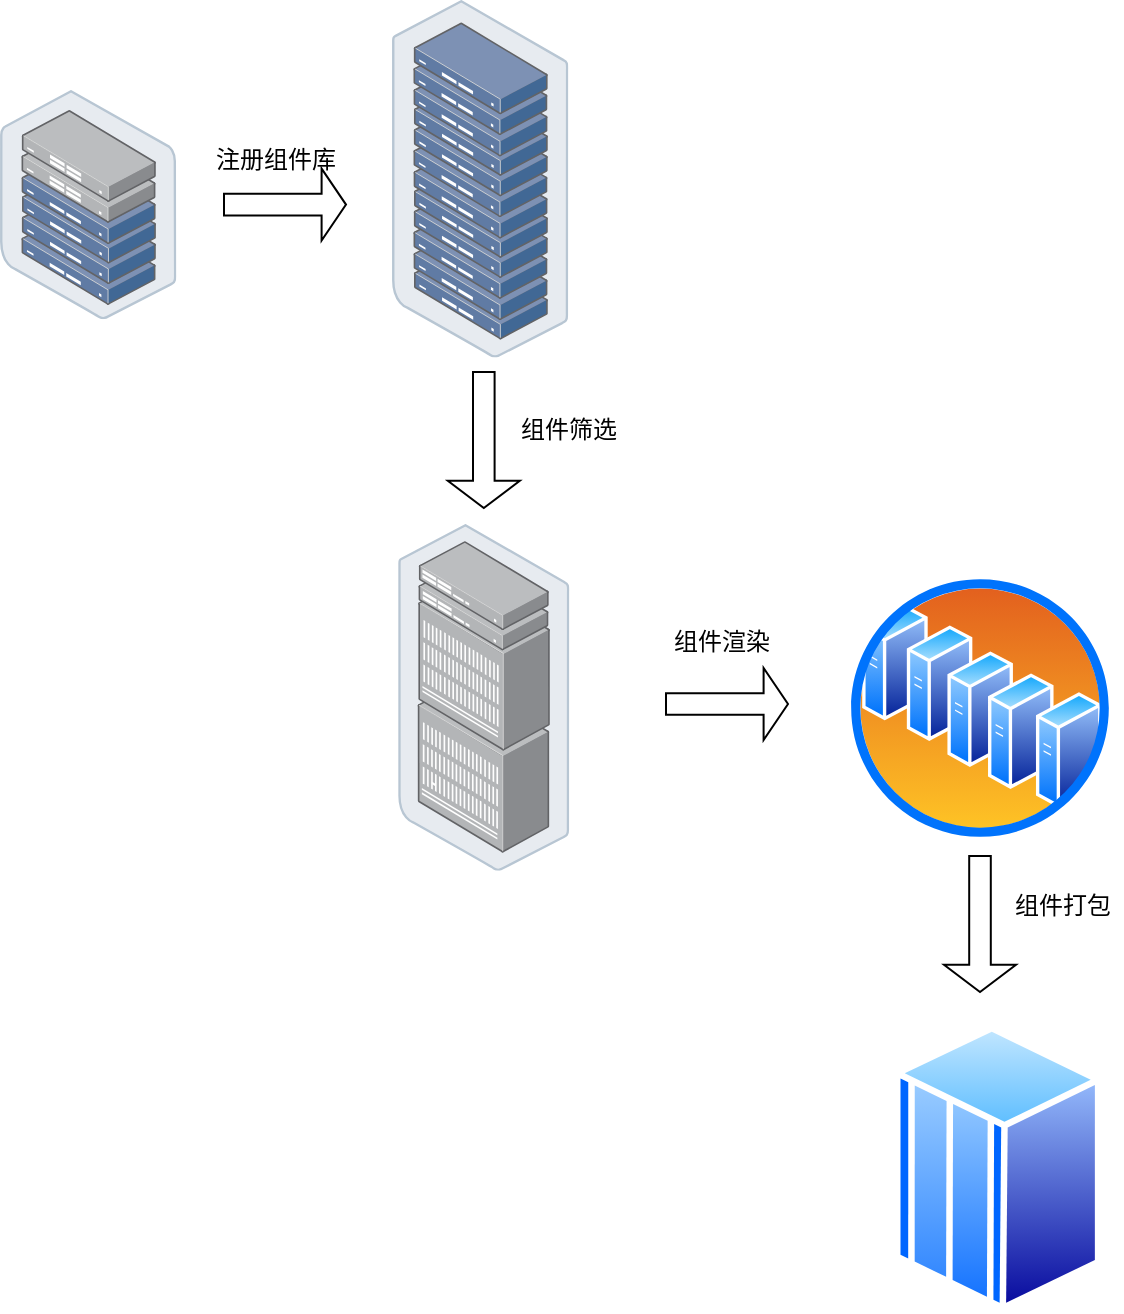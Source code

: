 <mxfile version="13.10.1" type="github">
  <diagram id="tpv55C-0w3iaEGww_xRZ" name="第 1 页">
    <mxGraphModel dx="946" dy="561" grid="0" gridSize="10" guides="1" tooltips="1" connect="1" arrows="1" fold="1" page="1" pageScale="1" pageWidth="827" pageHeight="1169" math="0" shadow="0">
      <root>
        <mxCell id="0" />
        <mxCell id="1" parent="0" />
        <mxCell id="uhtGQ1a7Ukxr5xWhjsB--1" value="" style="points=[];aspect=fixed;html=1;align=center;shadow=0;dashed=0;image;image=img/lib/allied_telesis/storage/Datacenter_Server_Rack.svg;" vertex="1" parent="1">
          <mxGeometry x="258" y="101" width="88.2" height="178.8" as="geometry" />
        </mxCell>
        <mxCell id="uhtGQ1a7Ukxr5xWhjsB--2" value="" style="points=[];aspect=fixed;html=1;align=center;shadow=0;dashed=0;image;image=img/lib/allied_telesis/storage/Datacenter_Server_Half_Rack_ToR.svg;" vertex="1" parent="1">
          <mxGeometry x="62" y="146" width="88.2" height="114.6" as="geometry" />
        </mxCell>
        <mxCell id="uhtGQ1a7Ukxr5xWhjsB--3" value="" style="shape=singleArrow;whiteSpace=wrap;html=1;" vertex="1" parent="1">
          <mxGeometry x="174" y="185.3" width="61" height="36" as="geometry" />
        </mxCell>
        <mxCell id="uhtGQ1a7Ukxr5xWhjsB--4" value="注册组件库" style="text;html=1;strokeColor=none;fillColor=none;align=center;verticalAlign=middle;whiteSpace=wrap;rounded=0;" vertex="1" parent="1">
          <mxGeometry x="168" y="174" width="64" height="14" as="geometry" />
        </mxCell>
        <mxCell id="uhtGQ1a7Ukxr5xWhjsB--7" value="" style="points=[];aspect=fixed;html=1;align=center;shadow=0;dashed=0;image;image=img/lib/allied_telesis/storage/Datacenter_Server_Rack_EoR.svg;" vertex="1" parent="1">
          <mxGeometry x="261" y="363" width="85.8" height="173.4" as="geometry" />
        </mxCell>
        <mxCell id="uhtGQ1a7Ukxr5xWhjsB--8" value="" style="shape=singleArrow;direction=south;whiteSpace=wrap;html=1;" vertex="1" parent="1">
          <mxGeometry x="285.9" y="287" width="36" height="68" as="geometry" />
        </mxCell>
        <mxCell id="uhtGQ1a7Ukxr5xWhjsB--9" value="组件筛选" style="text;html=1;strokeColor=none;fillColor=none;align=center;verticalAlign=middle;whiteSpace=wrap;rounded=0;" vertex="1" parent="1">
          <mxGeometry x="317" y="308" width="59" height="16" as="geometry" />
        </mxCell>
        <mxCell id="uhtGQ1a7Ukxr5xWhjsB--11" value="" style="shape=singleArrow;whiteSpace=wrap;html=1;" vertex="1" parent="1">
          <mxGeometry x="395" y="435" width="61" height="36" as="geometry" />
        </mxCell>
        <mxCell id="uhtGQ1a7Ukxr5xWhjsB--12" value="组件渲染" style="text;html=1;strokeColor=none;fillColor=none;align=center;verticalAlign=middle;whiteSpace=wrap;rounded=0;" vertex="1" parent="1">
          <mxGeometry x="392" y="415" width="61.5" height="14" as="geometry" />
        </mxCell>
        <mxCell id="uhtGQ1a7Ukxr5xWhjsB--16" value="" style="aspect=fixed;perimeter=ellipsePerimeter;html=1;align=center;shadow=0;dashed=0;spacingTop=3;image;image=img/lib/active_directory/server_farm.svg;" vertex="1" parent="1">
          <mxGeometry x="485" y="388" width="134" height="134" as="geometry" />
        </mxCell>
        <mxCell id="uhtGQ1a7Ukxr5xWhjsB--18" value="" style="shape=singleArrow;direction=south;whiteSpace=wrap;html=1;" vertex="1" parent="1">
          <mxGeometry x="534" y="529" width="36" height="68" as="geometry" />
        </mxCell>
        <mxCell id="uhtGQ1a7Ukxr5xWhjsB--19" value="组件打包" style="text;html=1;strokeColor=none;fillColor=none;align=center;verticalAlign=middle;whiteSpace=wrap;rounded=0;" vertex="1" parent="1">
          <mxGeometry x="564" y="546" width="59" height="16" as="geometry" />
        </mxCell>
        <mxCell id="uhtGQ1a7Ukxr5xWhjsB--21" value="" style="aspect=fixed;perimeter=ellipsePerimeter;html=1;align=center;shadow=0;dashed=0;spacingTop=3;image;image=img/lib/active_directory/mainframe_host.svg;" vertex="1" parent="1">
          <mxGeometry x="509" y="613" width="103.68" height="144" as="geometry" />
        </mxCell>
      </root>
    </mxGraphModel>
  </diagram>
</mxfile>
